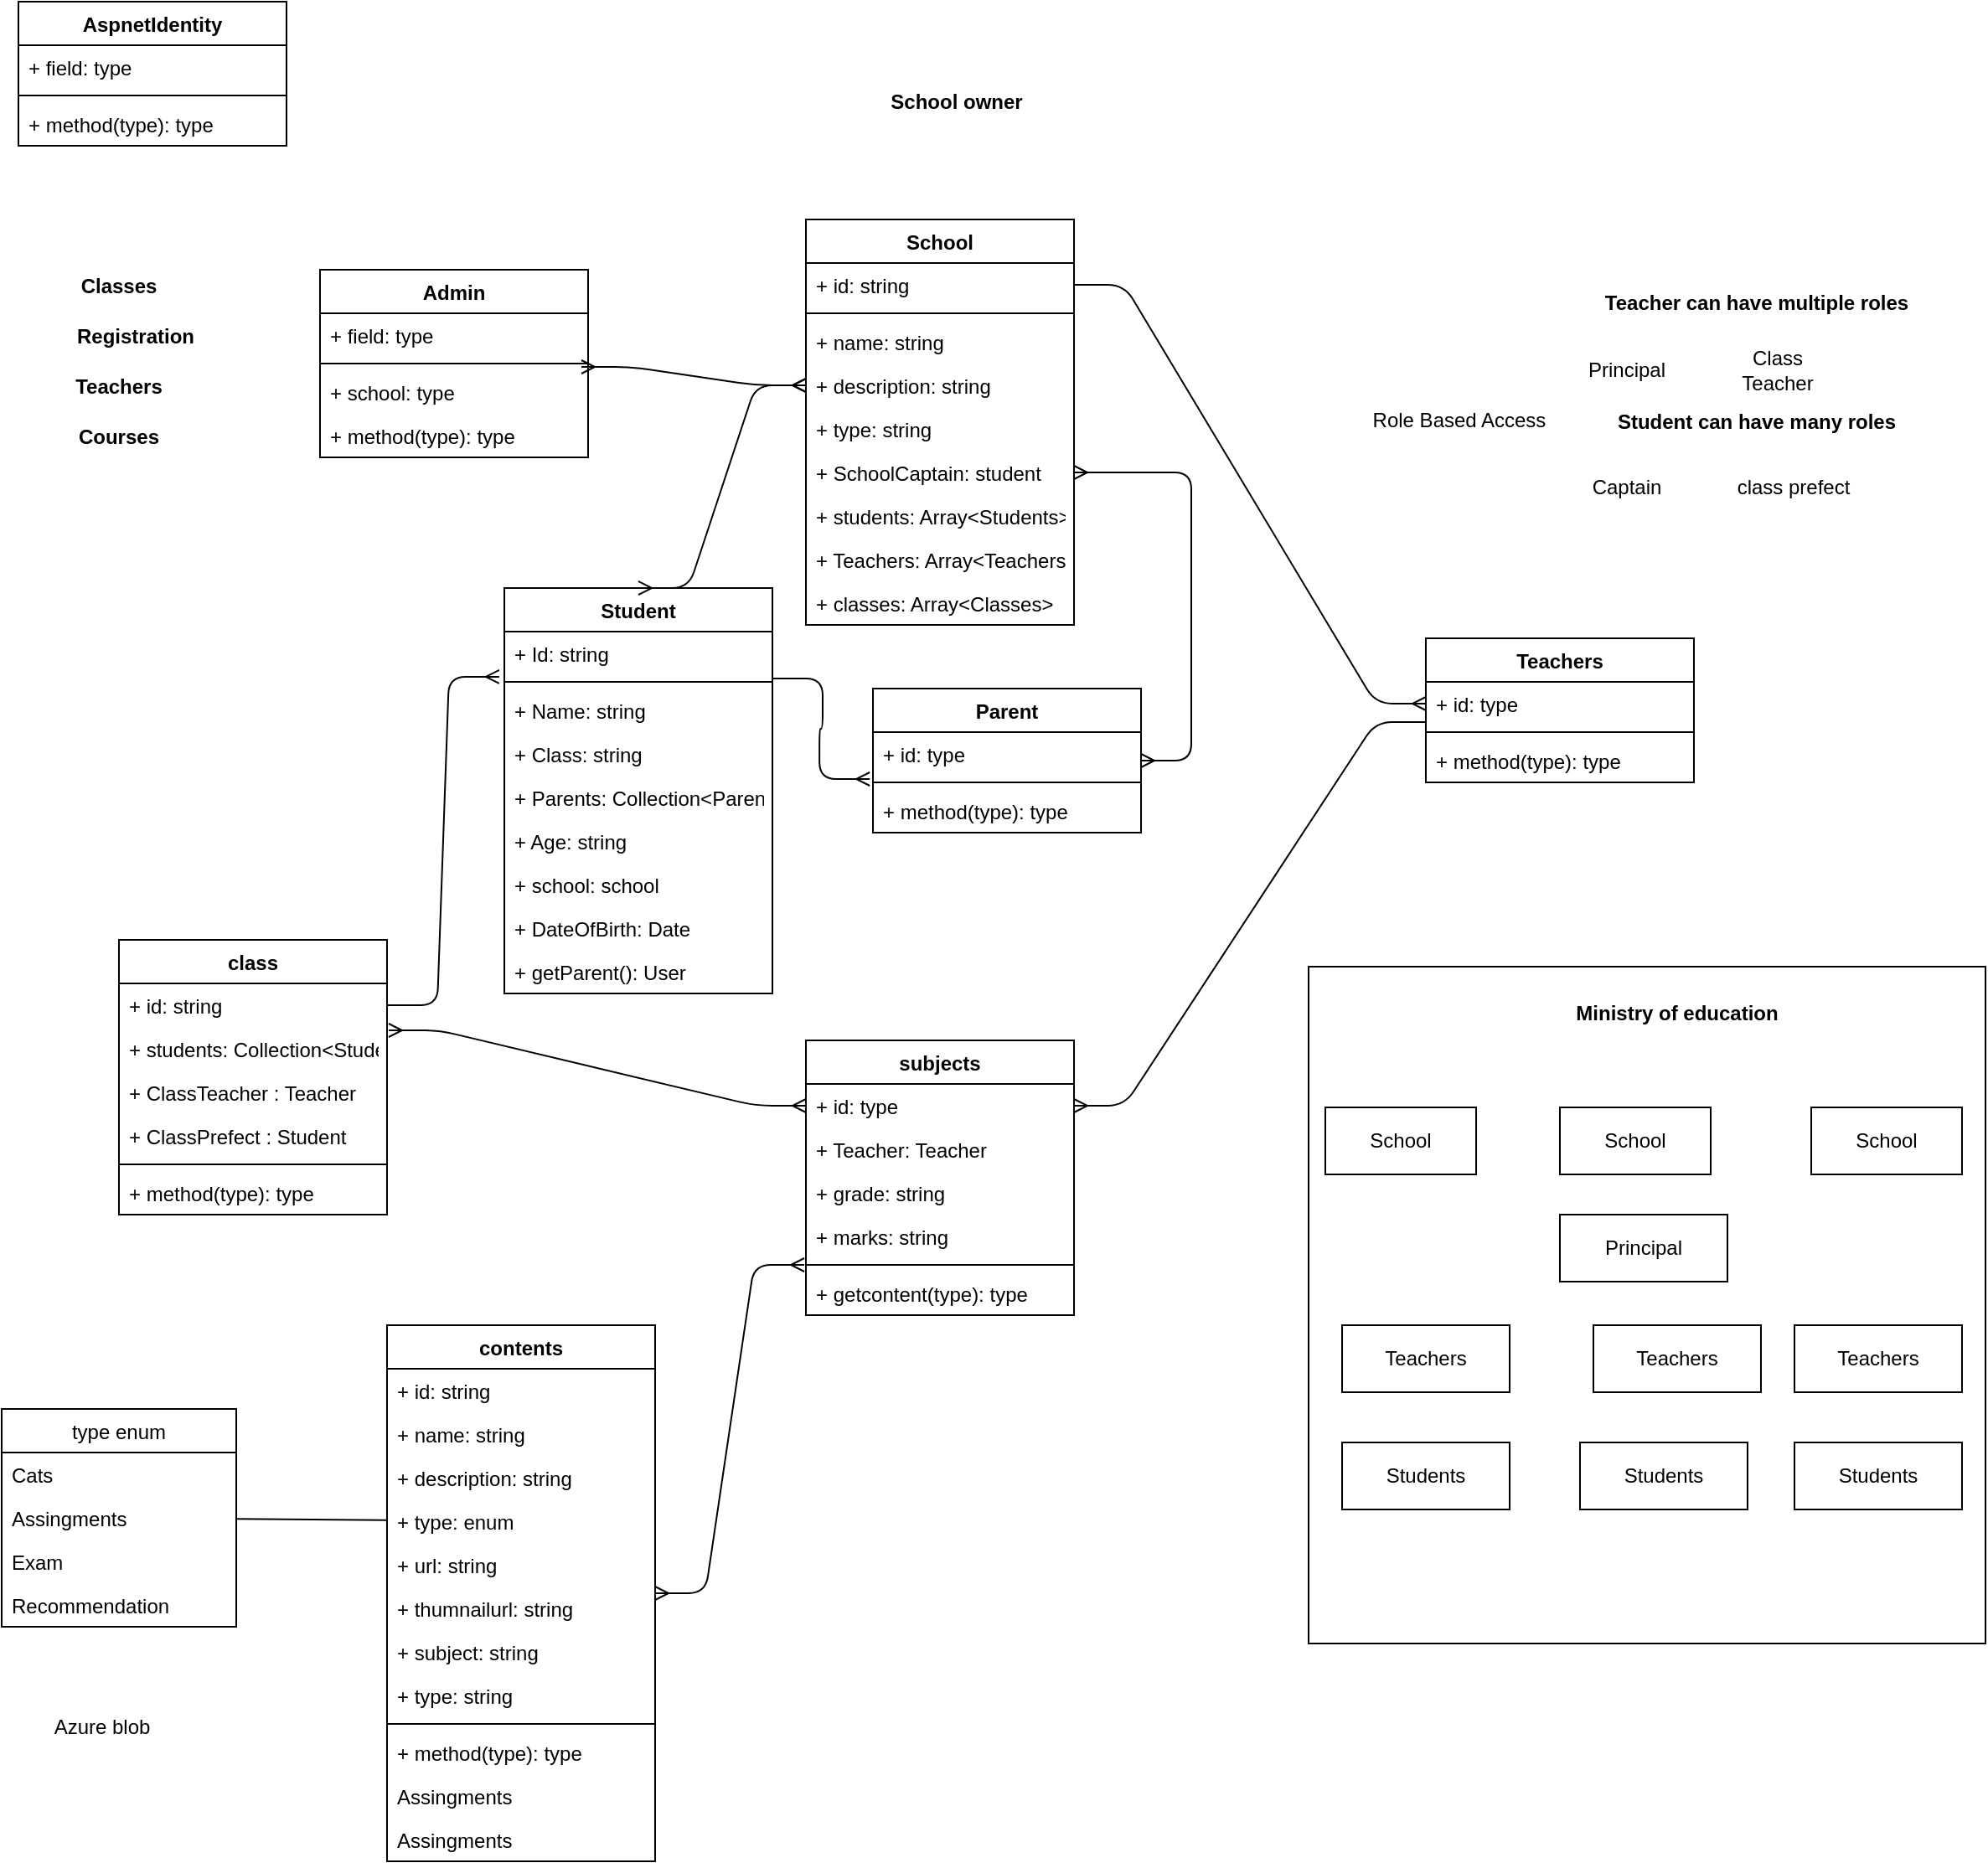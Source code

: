 <mxfile>
    <diagram id="eCWmQNnb-OWrjt2BY004" name="Page-1">
        <mxGraphModel dx="1147" dy="1957" grid="1" gridSize="10" guides="1" tooltips="1" connect="0" arrows="1" fold="1" page="1" pageScale="1" pageWidth="850" pageHeight="1100" math="0" shadow="0">
            <root>
                <mxCell id="0"/>
                <mxCell id="1" parent="0"/>
                <mxCell id="QWpRDuWWZuA40cl7X-pN-87" value="" style="whiteSpace=wrap;html=1;aspect=fixed;" vertex="1" parent="1">
                    <mxGeometry x="850" y="266" width="404" height="404" as="geometry"/>
                </mxCell>
                <mxCell id="6" value="Teachers" style="swimlane;fontStyle=1;align=center;verticalAlign=top;childLayout=stackLayout;horizontal=1;startSize=26;horizontalStack=0;resizeParent=1;resizeParentMax=0;resizeLast=0;collapsible=1;marginBottom=0;" parent="1" vertex="1">
                    <mxGeometry x="920" y="70" width="160" height="86" as="geometry"/>
                </mxCell>
                <mxCell id="7" value="+ id: type" style="text;strokeColor=none;fillColor=none;align=left;verticalAlign=top;spacingLeft=4;spacingRight=4;overflow=hidden;rotatable=0;points=[[0,0.5],[1,0.5]];portConstraint=eastwest;" parent="6" vertex="1">
                    <mxGeometry y="26" width="160" height="26" as="geometry"/>
                </mxCell>
                <mxCell id="8" value="" style="line;strokeWidth=1;fillColor=none;align=left;verticalAlign=middle;spacingTop=-1;spacingLeft=3;spacingRight=3;rotatable=0;labelPosition=right;points=[];portConstraint=eastwest;" parent="6" vertex="1">
                    <mxGeometry y="52" width="160" height="8" as="geometry"/>
                </mxCell>
                <mxCell id="9" value="+ method(type): type" style="text;strokeColor=none;fillColor=none;align=left;verticalAlign=top;spacingLeft=4;spacingRight=4;overflow=hidden;rotatable=0;points=[[0,0.5],[1,0.5]];portConstraint=eastwest;" parent="6" vertex="1">
                    <mxGeometry y="60" width="160" height="26" as="geometry"/>
                </mxCell>
                <mxCell id="10" value="Student" style="swimlane;fontStyle=1;align=center;verticalAlign=top;childLayout=stackLayout;horizontal=1;startSize=26;horizontalStack=0;resizeParent=1;resizeParentMax=0;resizeLast=0;collapsible=1;marginBottom=0;" parent="1" vertex="1">
                    <mxGeometry x="370" y="40" width="160" height="242" as="geometry"/>
                </mxCell>
                <mxCell id="11" value="+ Id: string" style="text;strokeColor=none;fillColor=none;align=left;verticalAlign=top;spacingLeft=4;spacingRight=4;overflow=hidden;rotatable=0;points=[[0,0.5],[1,0.5]];portConstraint=eastwest;" parent="10" vertex="1">
                    <mxGeometry y="26" width="160" height="26" as="geometry"/>
                </mxCell>
                <mxCell id="12" value="" style="line;strokeWidth=1;fillColor=none;align=left;verticalAlign=middle;spacingTop=-1;spacingLeft=3;spacingRight=3;rotatable=0;labelPosition=right;points=[];portConstraint=eastwest;" parent="10" vertex="1">
                    <mxGeometry y="52" width="160" height="8" as="geometry"/>
                </mxCell>
                <mxCell id="48" value="+ Name: string" style="text;strokeColor=none;fillColor=none;align=left;verticalAlign=top;spacingLeft=4;spacingRight=4;overflow=hidden;rotatable=0;points=[[0,0.5],[1,0.5]];portConstraint=eastwest;" parent="10" vertex="1">
                    <mxGeometry y="60" width="160" height="26" as="geometry"/>
                </mxCell>
                <mxCell id="49" value="+ Class: string" style="text;strokeColor=none;fillColor=none;align=left;verticalAlign=top;spacingLeft=4;spacingRight=4;overflow=hidden;rotatable=0;points=[[0,0.5],[1,0.5]];portConstraint=eastwest;" parent="10" vertex="1">
                    <mxGeometry y="86" width="160" height="26" as="geometry"/>
                </mxCell>
                <mxCell id="AxK-py6sSzINXQvPcAJC-68" value="+ Parents: Collection&lt;Parents&gt;" style="text;strokeColor=none;fillColor=none;align=left;verticalAlign=top;spacingLeft=4;spacingRight=4;overflow=hidden;rotatable=0;points=[[0,0.5],[1,0.5]];portConstraint=eastwest;" parent="10" vertex="1">
                    <mxGeometry y="112" width="160" height="26" as="geometry"/>
                </mxCell>
                <mxCell id="50" value="+ Age: string" style="text;strokeColor=none;fillColor=none;align=left;verticalAlign=top;spacingLeft=4;spacingRight=4;overflow=hidden;rotatable=0;points=[[0,0.5],[1,0.5]];portConstraint=eastwest;" parent="10" vertex="1">
                    <mxGeometry y="138" width="160" height="26" as="geometry"/>
                </mxCell>
                <mxCell id="AxK-py6sSzINXQvPcAJC-63" value="+ school: school" style="text;strokeColor=none;fillColor=none;align=left;verticalAlign=top;spacingLeft=4;spacingRight=4;overflow=hidden;rotatable=0;points=[[0,0.5],[1,0.5]];portConstraint=eastwest;" parent="10" vertex="1">
                    <mxGeometry y="164" width="160" height="26" as="geometry"/>
                </mxCell>
                <mxCell id="51" value="+ DateOfBirth: Date" style="text;strokeColor=none;fillColor=none;align=left;verticalAlign=top;spacingLeft=4;spacingRight=4;overflow=hidden;rotatable=0;points=[[0,0.5],[1,0.5]];portConstraint=eastwest;" parent="10" vertex="1">
                    <mxGeometry y="190" width="160" height="26" as="geometry"/>
                </mxCell>
                <mxCell id="13" value="+ getParent(): User" style="text;strokeColor=none;fillColor=none;align=left;verticalAlign=top;spacingLeft=4;spacingRight=4;overflow=hidden;rotatable=0;points=[[0,0.5],[1,0.5]];portConstraint=eastwest;" parent="10" vertex="1">
                    <mxGeometry y="216" width="160" height="26" as="geometry"/>
                </mxCell>
                <mxCell id="15" value="AspnetIdentity" style="swimlane;fontStyle=1;align=center;verticalAlign=top;childLayout=stackLayout;horizontal=1;startSize=26;horizontalStack=0;resizeParent=1;resizeParentMax=0;resizeLast=0;collapsible=1;marginBottom=0;" parent="1" vertex="1">
                    <mxGeometry x="80" y="-310" width="160" height="86" as="geometry"/>
                </mxCell>
                <mxCell id="16" value="+ field: type" style="text;strokeColor=none;fillColor=none;align=left;verticalAlign=top;spacingLeft=4;spacingRight=4;overflow=hidden;rotatable=0;points=[[0,0.5],[1,0.5]];portConstraint=eastwest;" parent="15" vertex="1">
                    <mxGeometry y="26" width="160" height="26" as="geometry"/>
                </mxCell>
                <mxCell id="17" value="" style="line;strokeWidth=1;fillColor=none;align=left;verticalAlign=middle;spacingTop=-1;spacingLeft=3;spacingRight=3;rotatable=0;labelPosition=right;points=[];portConstraint=eastwest;" parent="15" vertex="1">
                    <mxGeometry y="52" width="160" height="8" as="geometry"/>
                </mxCell>
                <mxCell id="18" value="+ method(type): type" style="text;strokeColor=none;fillColor=none;align=left;verticalAlign=top;spacingLeft=4;spacingRight=4;overflow=hidden;rotatable=0;points=[[0,0.5],[1,0.5]];portConstraint=eastwest;" parent="15" vertex="1">
                    <mxGeometry y="60" width="160" height="26" as="geometry"/>
                </mxCell>
                <mxCell id="19" value="Parent" style="swimlane;fontStyle=1;align=center;verticalAlign=top;childLayout=stackLayout;horizontal=1;startSize=26;horizontalStack=0;resizeParent=1;resizeParentMax=0;resizeLast=0;collapsible=1;marginBottom=0;" parent="1" vertex="1">
                    <mxGeometry x="590" y="100" width="160" height="86" as="geometry"/>
                </mxCell>
                <mxCell id="20" value="+ id: type" style="text;strokeColor=none;fillColor=none;align=left;verticalAlign=top;spacingLeft=4;spacingRight=4;overflow=hidden;rotatable=0;points=[[0,0.5],[1,0.5]];portConstraint=eastwest;" parent="19" vertex="1">
                    <mxGeometry y="26" width="160" height="26" as="geometry"/>
                </mxCell>
                <mxCell id="21" value="" style="line;strokeWidth=1;fillColor=none;align=left;verticalAlign=middle;spacingTop=-1;spacingLeft=3;spacingRight=3;rotatable=0;labelPosition=right;points=[];portConstraint=eastwest;" parent="19" vertex="1">
                    <mxGeometry y="52" width="160" height="8" as="geometry"/>
                </mxCell>
                <mxCell id="22" value="+ method(type): type" style="text;strokeColor=none;fillColor=none;align=left;verticalAlign=top;spacingLeft=4;spacingRight=4;overflow=hidden;rotatable=0;points=[[0,0.5],[1,0.5]];portConstraint=eastwest;" parent="19" vertex="1">
                    <mxGeometry y="60" width="160" height="26" as="geometry"/>
                </mxCell>
                <mxCell id="23" value="subjects" style="swimlane;fontStyle=1;align=center;verticalAlign=top;childLayout=stackLayout;horizontal=1;startSize=26;horizontalStack=0;resizeParent=1;resizeParentMax=0;resizeLast=0;collapsible=1;marginBottom=0;" parent="1" vertex="1">
                    <mxGeometry x="550" y="310" width="160" height="164" as="geometry"/>
                </mxCell>
                <mxCell id="24" value="+ id: type" style="text;strokeColor=none;fillColor=none;align=left;verticalAlign=top;spacingLeft=4;spacingRight=4;overflow=hidden;rotatable=0;points=[[0,0.5],[1,0.5]];portConstraint=eastwest;" parent="23" vertex="1">
                    <mxGeometry y="26" width="160" height="26" as="geometry"/>
                </mxCell>
                <mxCell id="QWpRDuWWZuA40cl7X-pN-69" value="+ Teacher: Teacher" style="text;strokeColor=none;fillColor=none;align=left;verticalAlign=top;spacingLeft=4;spacingRight=4;overflow=hidden;rotatable=0;points=[[0,0.5],[1,0.5]];portConstraint=eastwest;" vertex="1" parent="23">
                    <mxGeometry y="52" width="160" height="26" as="geometry"/>
                </mxCell>
                <mxCell id="QWpRDuWWZuA40cl7X-pN-106" value="+ grade: string" style="text;strokeColor=none;fillColor=none;align=left;verticalAlign=top;spacingLeft=4;spacingRight=4;overflow=hidden;rotatable=0;points=[[0,0.5],[1,0.5]];portConstraint=eastwest;" vertex="1" parent="23">
                    <mxGeometry y="78" width="160" height="26" as="geometry"/>
                </mxCell>
                <mxCell id="QWpRDuWWZuA40cl7X-pN-107" value="+ marks: string" style="text;strokeColor=none;fillColor=none;align=left;verticalAlign=top;spacingLeft=4;spacingRight=4;overflow=hidden;rotatable=0;points=[[0,0.5],[1,0.5]];portConstraint=eastwest;" vertex="1" parent="23">
                    <mxGeometry y="104" width="160" height="26" as="geometry"/>
                </mxCell>
                <mxCell id="25" value="" style="line;strokeWidth=1;fillColor=none;align=left;verticalAlign=middle;spacingTop=-1;spacingLeft=3;spacingRight=3;rotatable=0;labelPosition=right;points=[];portConstraint=eastwest;" parent="23" vertex="1">
                    <mxGeometry y="130" width="160" height="8" as="geometry"/>
                </mxCell>
                <mxCell id="26" value="+ getcontent(type): type" style="text;strokeColor=none;fillColor=none;align=left;verticalAlign=top;spacingLeft=4;spacingRight=4;overflow=hidden;rotatable=0;points=[[0,0.5],[1,0.5]];portConstraint=eastwest;" parent="23" vertex="1">
                    <mxGeometry y="138" width="160" height="26" as="geometry"/>
                </mxCell>
                <mxCell id="29" value="class" style="swimlane;fontStyle=1;align=center;verticalAlign=top;childLayout=stackLayout;horizontal=1;startSize=26;horizontalStack=0;resizeParent=1;resizeParentMax=0;resizeLast=0;collapsible=1;marginBottom=0;" parent="1" vertex="1">
                    <mxGeometry x="140" y="250" width="160" height="164" as="geometry"/>
                </mxCell>
                <mxCell id="30" value="+ id: string" style="text;strokeColor=none;fillColor=none;align=left;verticalAlign=top;spacingLeft=4;spacingRight=4;overflow=hidden;rotatable=0;points=[[0,0.5],[1,0.5]];portConstraint=eastwest;" parent="29" vertex="1">
                    <mxGeometry y="26" width="160" height="26" as="geometry"/>
                </mxCell>
                <mxCell id="AxK-py6sSzINXQvPcAJC-51" value="+ students: Collection&lt;Students" style="text;strokeColor=none;fillColor=none;align=left;verticalAlign=top;spacingLeft=4;spacingRight=4;overflow=hidden;rotatable=0;points=[[0,0.5],[1,0.5]];portConstraint=eastwest;" parent="29" vertex="1">
                    <mxGeometry y="52" width="160" height="26" as="geometry"/>
                </mxCell>
                <mxCell id="QWpRDuWWZuA40cl7X-pN-70" value="+ ClassTeacher : Teacher" style="text;strokeColor=none;fillColor=none;align=left;verticalAlign=top;spacingLeft=4;spacingRight=4;overflow=hidden;rotatable=0;points=[[0,0.5],[1,0.5]];portConstraint=eastwest;" vertex="1" parent="29">
                    <mxGeometry y="78" width="160" height="26" as="geometry"/>
                </mxCell>
                <mxCell id="QWpRDuWWZuA40cl7X-pN-71" value="+ ClassPrefect : Student" style="text;strokeColor=none;fillColor=none;align=left;verticalAlign=top;spacingLeft=4;spacingRight=4;overflow=hidden;rotatable=0;points=[[0,0.5],[1,0.5]];portConstraint=eastwest;" vertex="1" parent="29">
                    <mxGeometry y="104" width="160" height="26" as="geometry"/>
                </mxCell>
                <mxCell id="31" value="" style="line;strokeWidth=1;fillColor=none;align=left;verticalAlign=middle;spacingTop=-1;spacingLeft=3;spacingRight=3;rotatable=0;labelPosition=right;points=[];portConstraint=eastwest;" parent="29" vertex="1">
                    <mxGeometry y="130" width="160" height="8" as="geometry"/>
                </mxCell>
                <mxCell id="32" value="+ method(type): type" style="text;strokeColor=none;fillColor=none;align=left;verticalAlign=top;spacingLeft=4;spacingRight=4;overflow=hidden;rotatable=0;points=[[0,0.5],[1,0.5]];portConstraint=eastwest;" parent="29" vertex="1">
                    <mxGeometry y="138" width="160" height="26" as="geometry"/>
                </mxCell>
                <mxCell id="33" value="" style="edgeStyle=entityRelationEdgeStyle;fontSize=12;html=1;endArrow=ERmany;startArrow=ERmany;entryX=0;entryY=0.5;entryDx=0;entryDy=0;exitX=1.006;exitY=1.077;exitDx=0;exitDy=0;exitPerimeter=0;" parent="1" source="30" target="24" edge="1">
                    <mxGeometry width="100" height="100" relative="1" as="geometry">
                        <mxPoint x="470" y="370" as="sourcePoint"/>
                        <mxPoint x="470" y="280" as="targetPoint"/>
                    </mxGeometry>
                </mxCell>
                <mxCell id="34" value="contents" style="swimlane;fontStyle=1;align=center;verticalAlign=top;childLayout=stackLayout;horizontal=1;startSize=26;horizontalStack=0;resizeParent=1;resizeParentMax=0;resizeLast=0;collapsible=1;marginBottom=0;" parent="1" vertex="1">
                    <mxGeometry x="300" y="480" width="160" height="320" as="geometry"/>
                </mxCell>
                <mxCell id="35" value="+ id: string" style="text;strokeColor=none;fillColor=none;align=left;verticalAlign=top;spacingLeft=4;spacingRight=4;overflow=hidden;rotatable=0;points=[[0,0.5],[1,0.5]];portConstraint=eastwest;" parent="34" vertex="1">
                    <mxGeometry y="26" width="160" height="26" as="geometry"/>
                </mxCell>
                <mxCell id="QWpRDuWWZuA40cl7X-pN-51" value="+ name: string" style="text;strokeColor=none;fillColor=none;align=left;verticalAlign=top;spacingLeft=4;spacingRight=4;overflow=hidden;rotatable=0;points=[[0,0.5],[1,0.5]];portConstraint=eastwest;" vertex="1" parent="34">
                    <mxGeometry y="52" width="160" height="26" as="geometry"/>
                </mxCell>
                <mxCell id="QWpRDuWWZuA40cl7X-pN-57" value="+ description: string" style="text;strokeColor=none;fillColor=none;align=left;verticalAlign=top;spacingLeft=4;spacingRight=4;overflow=hidden;rotatable=0;points=[[0,0.5],[1,0.5]];portConstraint=eastwest;" vertex="1" parent="34">
                    <mxGeometry y="78" width="160" height="26" as="geometry"/>
                </mxCell>
                <mxCell id="QWpRDuWWZuA40cl7X-pN-75" value="+ type: enum" style="text;strokeColor=none;fillColor=none;align=left;verticalAlign=top;spacingLeft=4;spacingRight=4;overflow=hidden;rotatable=0;points=[[0,0.5],[1,0.5]];portConstraint=eastwest;" vertex="1" parent="34">
                    <mxGeometry y="104" width="160" height="26" as="geometry"/>
                </mxCell>
                <mxCell id="QWpRDuWWZuA40cl7X-pN-66" value="+ url: string" style="text;strokeColor=none;fillColor=none;align=left;verticalAlign=top;spacingLeft=4;spacingRight=4;overflow=hidden;rotatable=0;points=[[0,0.5],[1,0.5]];portConstraint=eastwest;" vertex="1" parent="34">
                    <mxGeometry y="130" width="160" height="26" as="geometry"/>
                </mxCell>
                <mxCell id="QWpRDuWWZuA40cl7X-pN-68" value="+ thumnailurl: string" style="text;strokeColor=none;fillColor=none;align=left;verticalAlign=top;spacingLeft=4;spacingRight=4;overflow=hidden;rotatable=0;points=[[0,0.5],[1,0.5]];portConstraint=eastwest;" vertex="1" parent="34">
                    <mxGeometry y="156" width="160" height="26" as="geometry"/>
                </mxCell>
                <mxCell id="QWpRDuWWZuA40cl7X-pN-58" value="+ subject: string" style="text;strokeColor=none;fillColor=none;align=left;verticalAlign=top;spacingLeft=4;spacingRight=4;overflow=hidden;rotatable=0;points=[[0,0.5],[1,0.5]];portConstraint=eastwest;" vertex="1" parent="34">
                    <mxGeometry y="182" width="160" height="26" as="geometry"/>
                </mxCell>
                <mxCell id="QWpRDuWWZuA40cl7X-pN-67" value="+ type: string" style="text;strokeColor=none;fillColor=none;align=left;verticalAlign=top;spacingLeft=4;spacingRight=4;overflow=hidden;rotatable=0;points=[[0,0.5],[1,0.5]];portConstraint=eastwest;" vertex="1" parent="34">
                    <mxGeometry y="208" width="160" height="26" as="geometry"/>
                </mxCell>
                <mxCell id="36" value="" style="line;strokeWidth=1;fillColor=none;align=left;verticalAlign=middle;spacingTop=-1;spacingLeft=3;spacingRight=3;rotatable=0;labelPosition=right;points=[];portConstraint=eastwest;" parent="34" vertex="1">
                    <mxGeometry y="234" width="160" height="8" as="geometry"/>
                </mxCell>
                <mxCell id="37" value="+ method(type): type" style="text;strokeColor=none;fillColor=none;align=left;verticalAlign=top;spacingLeft=4;spacingRight=4;overflow=hidden;rotatable=0;points=[[0,0.5],[1,0.5]];portConstraint=eastwest;" parent="34" vertex="1">
                    <mxGeometry y="242" width="160" height="26" as="geometry"/>
                </mxCell>
                <mxCell id="QWpRDuWWZuA40cl7X-pN-81" value="Assingments" style="text;strokeColor=none;fillColor=none;align=left;verticalAlign=top;spacingLeft=4;spacingRight=4;overflow=hidden;rotatable=0;points=[[0,0.5],[1,0.5]];portConstraint=eastwest;" vertex="1" parent="34">
                    <mxGeometry y="268" width="160" height="26" as="geometry"/>
                </mxCell>
                <mxCell id="QWpRDuWWZuA40cl7X-pN-82" value="Assingments" style="text;strokeColor=none;fillColor=none;align=left;verticalAlign=top;spacingLeft=4;spacingRight=4;overflow=hidden;rotatable=0;points=[[0,0.5],[1,0.5]];portConstraint=eastwest;" vertex="1" parent="34">
                    <mxGeometry y="294" width="160" height="26" as="geometry"/>
                </mxCell>
                <mxCell id="40" value="" style="edgeStyle=entityRelationEdgeStyle;fontSize=12;html=1;endArrow=ERmany;startArrow=ERmany;entryX=-0.006;entryY=-0.154;entryDx=0;entryDy=0;entryPerimeter=0;" parent="1" source="34" target="26" edge="1">
                    <mxGeometry width="100" height="100" relative="1" as="geometry">
                        <mxPoint x="490" y="480" as="sourcePoint"/>
                        <mxPoint x="590" y="370" as="targetPoint"/>
                    </mxGeometry>
                </mxCell>
                <mxCell id="44" value="" style="edgeStyle=entityRelationEdgeStyle;fontSize=12;html=1;endArrow=ERmany;entryX=1;entryY=0.5;entryDx=0;entryDy=0;exitX=0;exitY=0.923;exitDx=0;exitDy=0;exitPerimeter=0;" parent="1" source="7" target="24" edge="1">
                    <mxGeometry width="100" height="100" relative="1" as="geometry">
                        <mxPoint x="750" y="520" as="sourcePoint"/>
                        <mxPoint x="850" y="420" as="targetPoint"/>
                    </mxGeometry>
                </mxCell>
                <mxCell id="45" value="" style="edgeStyle=entityRelationEdgeStyle;fontSize=12;html=1;endArrow=ERmany;entryX=-0.019;entryY=1.038;entryDx=0;entryDy=0;entryPerimeter=0;exitX=1;exitY=0.5;exitDx=0;exitDy=0;" parent="1" source="30" target="11" edge="1">
                    <mxGeometry width="100" height="100" relative="1" as="geometry">
                        <mxPoint x="350" y="270" as="sourcePoint"/>
                        <mxPoint x="450" y="170" as="targetPoint"/>
                    </mxGeometry>
                </mxCell>
                <mxCell id="46" value="" style="edgeStyle=entityRelationEdgeStyle;fontSize=12;html=1;endArrow=ERmany;entryX=-0.012;entryY=1.077;entryDx=0;entryDy=0;entryPerimeter=0;exitX=1;exitY=1.077;exitDx=0;exitDy=0;exitPerimeter=0;" parent="1" source="11" target="20" edge="1">
                    <mxGeometry width="100" height="100" relative="1" as="geometry">
                        <mxPoint x="540" y="230" as="sourcePoint"/>
                        <mxPoint x="640" y="130" as="targetPoint"/>
                    </mxGeometry>
                </mxCell>
                <mxCell id="AxK-py6sSzINXQvPcAJC-52" value="Admin" style="swimlane;fontStyle=1;align=center;verticalAlign=top;childLayout=stackLayout;horizontal=1;startSize=26;horizontalStack=0;resizeParent=1;resizeParentMax=0;resizeLast=0;collapsible=1;marginBottom=0;" parent="1" vertex="1">
                    <mxGeometry x="260" y="-150" width="160" height="112" as="geometry"/>
                </mxCell>
                <mxCell id="AxK-py6sSzINXQvPcAJC-53" value="+ field: type" style="text;strokeColor=none;fillColor=none;align=left;verticalAlign=top;spacingLeft=4;spacingRight=4;overflow=hidden;rotatable=0;points=[[0,0.5],[1,0.5]];portConstraint=eastwest;" parent="AxK-py6sSzINXQvPcAJC-52" vertex="1">
                    <mxGeometry y="26" width="160" height="26" as="geometry"/>
                </mxCell>
                <mxCell id="AxK-py6sSzINXQvPcAJC-54" value="" style="line;strokeWidth=1;fillColor=none;align=left;verticalAlign=middle;spacingTop=-1;spacingLeft=3;spacingRight=3;rotatable=0;labelPosition=right;points=[];portConstraint=eastwest;" parent="AxK-py6sSzINXQvPcAJC-52" vertex="1">
                    <mxGeometry y="52" width="160" height="8" as="geometry"/>
                </mxCell>
                <mxCell id="AxK-py6sSzINXQvPcAJC-73" value="+ school: type" style="text;strokeColor=none;fillColor=none;align=left;verticalAlign=top;spacingLeft=4;spacingRight=4;overflow=hidden;rotatable=0;points=[[0,0.5],[1,0.5]];portConstraint=eastwest;" parent="AxK-py6sSzINXQvPcAJC-52" vertex="1">
                    <mxGeometry y="60" width="160" height="26" as="geometry"/>
                </mxCell>
                <mxCell id="AxK-py6sSzINXQvPcAJC-55" value="+ method(type): type" style="text;strokeColor=none;fillColor=none;align=left;verticalAlign=top;spacingLeft=4;spacingRight=4;overflow=hidden;rotatable=0;points=[[0,0.5],[1,0.5]];portConstraint=eastwest;" parent="AxK-py6sSzINXQvPcAJC-52" vertex="1">
                    <mxGeometry y="86" width="160" height="26" as="geometry"/>
                </mxCell>
                <mxCell id="AxK-py6sSzINXQvPcAJC-56" value="&lt;b&gt;School owner&lt;/b&gt;" style="text;html=1;strokeColor=none;fillColor=none;align=center;verticalAlign=middle;whiteSpace=wrap;rounded=0;" parent="1" vertex="1">
                    <mxGeometry x="590" y="-260" width="100" height="20" as="geometry"/>
                </mxCell>
                <mxCell id="AxK-py6sSzINXQvPcAJC-57" value="School" style="swimlane;fontStyle=1;align=center;verticalAlign=top;childLayout=stackLayout;horizontal=1;startSize=26;horizontalStack=0;resizeParent=1;resizeParentMax=0;resizeLast=0;collapsible=1;marginBottom=0;" parent="1" vertex="1">
                    <mxGeometry x="550" y="-180" width="160" height="242" as="geometry"/>
                </mxCell>
                <mxCell id="AxK-py6sSzINXQvPcAJC-58" value="+ id: string" style="text;strokeColor=none;fillColor=none;align=left;verticalAlign=top;spacingLeft=4;spacingRight=4;overflow=hidden;rotatable=0;points=[[0,0.5],[1,0.5]];portConstraint=eastwest;" parent="AxK-py6sSzINXQvPcAJC-57" vertex="1">
                    <mxGeometry y="26" width="160" height="26" as="geometry"/>
                </mxCell>
                <mxCell id="AxK-py6sSzINXQvPcAJC-59" value="" style="line;strokeWidth=1;fillColor=none;align=left;verticalAlign=middle;spacingTop=-1;spacingLeft=3;spacingRight=3;rotatable=0;labelPosition=right;points=[];portConstraint=eastwest;" parent="AxK-py6sSzINXQvPcAJC-57" vertex="1">
                    <mxGeometry y="52" width="160" height="8" as="geometry"/>
                </mxCell>
                <mxCell id="AxK-py6sSzINXQvPcAJC-61" value="+ name: string" style="text;strokeColor=none;fillColor=none;align=left;verticalAlign=top;spacingLeft=4;spacingRight=4;overflow=hidden;rotatable=0;points=[[0,0.5],[1,0.5]];portConstraint=eastwest;" parent="AxK-py6sSzINXQvPcAJC-57" vertex="1">
                    <mxGeometry y="60" width="160" height="26" as="geometry"/>
                </mxCell>
                <mxCell id="AxK-py6sSzINXQvPcAJC-60" value="+ description: string" style="text;strokeColor=none;fillColor=none;align=left;verticalAlign=top;spacingLeft=4;spacingRight=4;overflow=hidden;rotatable=0;points=[[0,0.5],[1,0.5]];portConstraint=eastwest;" parent="AxK-py6sSzINXQvPcAJC-57" vertex="1">
                    <mxGeometry y="86" width="160" height="26" as="geometry"/>
                </mxCell>
                <mxCell id="QWpRDuWWZuA40cl7X-pN-74" value="+ type: string" style="text;strokeColor=none;fillColor=none;align=left;verticalAlign=top;spacingLeft=4;spacingRight=4;overflow=hidden;rotatable=0;points=[[0,0.5],[1,0.5]];portConstraint=eastwest;" vertex="1" parent="AxK-py6sSzINXQvPcAJC-57">
                    <mxGeometry y="112" width="160" height="26" as="geometry"/>
                </mxCell>
                <mxCell id="AxK-py6sSzINXQvPcAJC-62" value="+ SchoolCaptain: student" style="text;strokeColor=none;fillColor=none;align=left;verticalAlign=top;spacingLeft=4;spacingRight=4;overflow=hidden;rotatable=0;points=[[0,0.5],[1,0.5]];portConstraint=eastwest;" parent="AxK-py6sSzINXQvPcAJC-57" vertex="1">
                    <mxGeometry y="138" width="160" height="26" as="geometry"/>
                </mxCell>
                <mxCell id="AxK-py6sSzINXQvPcAJC-64" value="+ students: Array&lt;Students&gt;" style="text;strokeColor=none;fillColor=none;align=left;verticalAlign=top;spacingLeft=4;spacingRight=4;overflow=hidden;rotatable=0;points=[[0,0.5],[1,0.5]];portConstraint=eastwest;" parent="AxK-py6sSzINXQvPcAJC-57" vertex="1">
                    <mxGeometry y="164" width="160" height="26" as="geometry"/>
                </mxCell>
                <mxCell id="AxK-py6sSzINXQvPcAJC-65" value="+ Teachers: Array&lt;Teachers&gt;" style="text;strokeColor=none;fillColor=none;align=left;verticalAlign=top;spacingLeft=4;spacingRight=4;overflow=hidden;rotatable=0;points=[[0,0.5],[1,0.5]];portConstraint=eastwest;" parent="AxK-py6sSzINXQvPcAJC-57" vertex="1">
                    <mxGeometry y="190" width="160" height="26" as="geometry"/>
                </mxCell>
                <mxCell id="QWpRDuWWZuA40cl7X-pN-72" value="+ classes: Array&lt;Classes&gt;" style="text;strokeColor=none;fillColor=none;align=left;verticalAlign=top;spacingLeft=4;spacingRight=4;overflow=hidden;rotatable=0;points=[[0,0.5],[1,0.5]];portConstraint=eastwest;" vertex="1" parent="AxK-py6sSzINXQvPcAJC-57">
                    <mxGeometry y="216" width="160" height="26" as="geometry"/>
                </mxCell>
                <mxCell id="AxK-py6sSzINXQvPcAJC-67" value="" style="edgeStyle=entityRelationEdgeStyle;fontSize=12;html=1;endArrow=ERmany;startArrow=ERmany;entryX=0;entryY=0.5;entryDx=0;entryDy=0;exitX=0.5;exitY=0;exitDx=0;exitDy=0;" parent="1" source="10" target="AxK-py6sSzINXQvPcAJC-60" edge="1">
                    <mxGeometry width="100" height="100" relative="1" as="geometry">
                        <mxPoint x="370" y="-20" as="sourcePoint"/>
                        <mxPoint x="470" y="-120" as="targetPoint"/>
                    </mxGeometry>
                </mxCell>
                <mxCell id="AxK-py6sSzINXQvPcAJC-74" value="" style="edgeStyle=entityRelationEdgeStyle;fontSize=12;html=1;endArrow=ERmany;startArrow=ERmany;entryX=1;entryY=0.5;entryDx=0;entryDy=0;" parent="1" source="19" target="AxK-py6sSzINXQvPcAJC-62" edge="1">
                    <mxGeometry width="100" height="100" relative="1" as="geometry">
                        <mxPoint x="580" y="120" as="sourcePoint"/>
                        <mxPoint x="810" y="-100" as="targetPoint"/>
                    </mxGeometry>
                </mxCell>
                <mxCell id="AxK-py6sSzINXQvPcAJC-75" value="" style="edgeStyle=entityRelationEdgeStyle;fontSize=12;html=1;endArrow=ERmany;" parent="1" source="AxK-py6sSzINXQvPcAJC-58" target="7" edge="1">
                    <mxGeometry width="100" height="100" relative="1" as="geometry">
                        <mxPoint x="580" y="120" as="sourcePoint"/>
                        <mxPoint x="890" y="-110" as="targetPoint"/>
                    </mxGeometry>
                </mxCell>
                <mxCell id="AxK-py6sSzINXQvPcAJC-76" value="Classes" style="text;html=1;strokeColor=none;fillColor=none;align=center;verticalAlign=middle;whiteSpace=wrap;rounded=0;fontStyle=1" parent="1" vertex="1">
                    <mxGeometry x="120" y="-150" width="40" height="20" as="geometry"/>
                </mxCell>
                <mxCell id="AxK-py6sSzINXQvPcAJC-77" value="Registration" style="text;html=1;strokeColor=none;fillColor=none;align=center;verticalAlign=middle;whiteSpace=wrap;rounded=0;fontStyle=1" parent="1" vertex="1">
                    <mxGeometry x="130" y="-120" width="40" height="20" as="geometry"/>
                </mxCell>
                <mxCell id="AxK-py6sSzINXQvPcAJC-78" value="Teachers" style="text;html=1;strokeColor=none;fillColor=none;align=center;verticalAlign=middle;whiteSpace=wrap;rounded=0;fontStyle=1" parent="1" vertex="1">
                    <mxGeometry x="120" y="-90" width="40" height="20" as="geometry"/>
                </mxCell>
                <mxCell id="AxK-py6sSzINXQvPcAJC-79" value="Courses" style="text;html=1;strokeColor=none;fillColor=none;align=center;verticalAlign=middle;whiteSpace=wrap;rounded=0;fontStyle=1" parent="1" vertex="1">
                    <mxGeometry x="120" y="-60" width="40" height="20" as="geometry"/>
                </mxCell>
                <mxCell id="QWpRDuWWZuA40cl7X-pN-73" value="" style="edgeStyle=entityRelationEdgeStyle;fontSize=12;html=1;endArrow=ERmany;startArrow=ERmany;exitX=0.975;exitY=-0.077;exitDx=0;exitDy=0;exitPerimeter=0;entryX=0;entryY=0.5;entryDx=0;entryDy=0;" edge="1" parent="1" source="AxK-py6sSzINXQvPcAJC-73" target="AxK-py6sSzINXQvPcAJC-60">
                    <mxGeometry width="100" height="100" relative="1" as="geometry">
                        <mxPoint x="430" y="-60" as="sourcePoint"/>
                        <mxPoint x="530" y="-160" as="targetPoint"/>
                    </mxGeometry>
                </mxCell>
                <mxCell id="QWpRDuWWZuA40cl7X-pN-76" value="type enum" style="swimlane;fontStyle=0;childLayout=stackLayout;horizontal=1;startSize=26;fillColor=none;horizontalStack=0;resizeParent=1;resizeParentMax=0;resizeLast=0;collapsible=1;marginBottom=0;" vertex="1" parent="1">
                    <mxGeometry x="70" y="530" width="140" height="130" as="geometry"/>
                </mxCell>
                <mxCell id="QWpRDuWWZuA40cl7X-pN-77" value="Cats" style="text;strokeColor=none;fillColor=none;align=left;verticalAlign=top;spacingLeft=4;spacingRight=4;overflow=hidden;rotatable=0;points=[[0,0.5],[1,0.5]];portConstraint=eastwest;" vertex="1" parent="QWpRDuWWZuA40cl7X-pN-76">
                    <mxGeometry y="26" width="140" height="26" as="geometry"/>
                </mxCell>
                <mxCell id="QWpRDuWWZuA40cl7X-pN-78" value="Assingments" style="text;strokeColor=none;fillColor=none;align=left;verticalAlign=top;spacingLeft=4;spacingRight=4;overflow=hidden;rotatable=0;points=[[0,0.5],[1,0.5]];portConstraint=eastwest;" vertex="1" parent="QWpRDuWWZuA40cl7X-pN-76">
                    <mxGeometry y="52" width="140" height="26" as="geometry"/>
                </mxCell>
                <mxCell id="QWpRDuWWZuA40cl7X-pN-79" value="Exam&#10;" style="text;strokeColor=none;fillColor=none;align=left;verticalAlign=top;spacingLeft=4;spacingRight=4;overflow=hidden;rotatable=0;points=[[0,0.5],[1,0.5]];portConstraint=eastwest;" vertex="1" parent="QWpRDuWWZuA40cl7X-pN-76">
                    <mxGeometry y="78" width="140" height="26" as="geometry"/>
                </mxCell>
                <mxCell id="QWpRDuWWZuA40cl7X-pN-80" value="Recommendation" style="text;strokeColor=none;fillColor=none;align=left;verticalAlign=top;spacingLeft=4;spacingRight=4;overflow=hidden;rotatable=0;points=[[0,0.5],[1,0.5]];portConstraint=eastwest;" vertex="1" parent="QWpRDuWWZuA40cl7X-pN-76">
                    <mxGeometry y="104" width="140" height="26" as="geometry"/>
                </mxCell>
                <mxCell id="QWpRDuWWZuA40cl7X-pN-84" value="" style="endArrow=none;html=1;" edge="1" parent="1" source="QWpRDuWWZuA40cl7X-pN-78" target="QWpRDuWWZuA40cl7X-pN-75">
                    <mxGeometry width="50" height="50" relative="1" as="geometry">
                        <mxPoint x="220" y="620" as="sourcePoint"/>
                        <mxPoint x="270" y="570" as="targetPoint"/>
                    </mxGeometry>
                </mxCell>
                <mxCell id="QWpRDuWWZuA40cl7X-pN-85" value="Azure blob" style="text;html=1;strokeColor=none;fillColor=none;align=center;verticalAlign=middle;whiteSpace=wrap;rounded=0;" vertex="1" parent="1">
                    <mxGeometry x="80" y="710" width="100" height="20" as="geometry"/>
                </mxCell>
                <mxCell id="QWpRDuWWZuA40cl7X-pN-86" value="Ministry of education" style="text;html=1;strokeColor=none;fillColor=none;align=center;verticalAlign=middle;whiteSpace=wrap;rounded=0;fontStyle=1" vertex="1" parent="1">
                    <mxGeometry x="990" y="270" width="160" height="48" as="geometry"/>
                </mxCell>
                <mxCell id="QWpRDuWWZuA40cl7X-pN-88" value="School" style="rounded=0;whiteSpace=wrap;html=1;" vertex="1" parent="1">
                    <mxGeometry x="860" y="350" width="90" height="40" as="geometry"/>
                </mxCell>
                <mxCell id="QWpRDuWWZuA40cl7X-pN-89" value="School" style="rounded=0;whiteSpace=wrap;html=1;" vertex="1" parent="1">
                    <mxGeometry x="1000" y="350" width="90" height="40" as="geometry"/>
                </mxCell>
                <mxCell id="QWpRDuWWZuA40cl7X-pN-90" value="School" style="rounded=0;whiteSpace=wrap;html=1;" vertex="1" parent="1">
                    <mxGeometry x="1150" y="350" width="90" height="40" as="geometry"/>
                </mxCell>
                <mxCell id="QWpRDuWWZuA40cl7X-pN-91" value="Principal" style="rounded=0;whiteSpace=wrap;html=1;" vertex="1" parent="1">
                    <mxGeometry x="1000" y="414" width="100" height="40" as="geometry"/>
                </mxCell>
                <mxCell id="QWpRDuWWZuA40cl7X-pN-92" value="Teachers" style="rounded=0;whiteSpace=wrap;html=1;" vertex="1" parent="1">
                    <mxGeometry x="870" y="480" width="100" height="40" as="geometry"/>
                </mxCell>
                <mxCell id="QWpRDuWWZuA40cl7X-pN-93" value="Teachers" style="rounded=0;whiteSpace=wrap;html=1;" vertex="1" parent="1">
                    <mxGeometry x="1020" y="480" width="100" height="40" as="geometry"/>
                </mxCell>
                <mxCell id="QWpRDuWWZuA40cl7X-pN-94" value="Teachers" style="rounded=0;whiteSpace=wrap;html=1;" vertex="1" parent="1">
                    <mxGeometry x="1140" y="480" width="100" height="40" as="geometry"/>
                </mxCell>
                <mxCell id="QWpRDuWWZuA40cl7X-pN-95" value="Students" style="rounded=0;whiteSpace=wrap;html=1;" vertex="1" parent="1">
                    <mxGeometry x="870" y="550" width="100" height="40" as="geometry"/>
                </mxCell>
                <mxCell id="QWpRDuWWZuA40cl7X-pN-96" value="Students" style="rounded=0;whiteSpace=wrap;html=1;" vertex="1" parent="1">
                    <mxGeometry x="1012" y="550" width="100" height="40" as="geometry"/>
                </mxCell>
                <mxCell id="QWpRDuWWZuA40cl7X-pN-97" value="Students" style="rounded=0;whiteSpace=wrap;html=1;" vertex="1" parent="1">
                    <mxGeometry x="1140" y="550" width="100" height="40" as="geometry"/>
                </mxCell>
                <mxCell id="QWpRDuWWZuA40cl7X-pN-99" value="Role Based Access" style="text;html=1;strokeColor=none;fillColor=none;align=center;verticalAlign=middle;whiteSpace=wrap;rounded=0;" vertex="1" parent="1">
                    <mxGeometry x="880" y="-70" width="120" height="20" as="geometry"/>
                </mxCell>
                <mxCell id="QWpRDuWWZuA40cl7X-pN-100" value="Teacher can have multiple roles" style="text;html=1;strokeColor=none;fillColor=none;align=center;verticalAlign=middle;whiteSpace=wrap;rounded=0;fontStyle=1" vertex="1" parent="1">
                    <mxGeometry x="1025" y="-140" width="185" height="20" as="geometry"/>
                </mxCell>
                <mxCell id="QWpRDuWWZuA40cl7X-pN-101" value="Student can have many roles" style="text;html=1;strokeColor=none;fillColor=none;align=center;verticalAlign=middle;whiteSpace=wrap;rounded=0;fontStyle=1" vertex="1" parent="1">
                    <mxGeometry x="1025" y="-69" width="185" height="20" as="geometry"/>
                </mxCell>
                <mxCell id="QWpRDuWWZuA40cl7X-pN-102" value="Captain" style="text;html=1;strokeColor=none;fillColor=none;align=center;verticalAlign=middle;whiteSpace=wrap;rounded=0;" vertex="1" parent="1">
                    <mxGeometry x="1020" y="-30" width="40" height="20" as="geometry"/>
                </mxCell>
                <mxCell id="QWpRDuWWZuA40cl7X-pN-103" value="class prefect" style="text;html=1;strokeColor=none;fillColor=none;align=center;verticalAlign=middle;whiteSpace=wrap;rounded=0;" vertex="1" parent="1">
                    <mxGeometry x="1097.5" y="-30" width="82.5" height="20" as="geometry"/>
                </mxCell>
                <mxCell id="QWpRDuWWZuA40cl7X-pN-104" value="Principal&lt;br&gt;" style="text;html=1;strokeColor=none;fillColor=none;align=center;verticalAlign=middle;whiteSpace=wrap;rounded=0;" vertex="1" parent="1">
                    <mxGeometry x="1020" y="-100" width="40" height="20" as="geometry"/>
                </mxCell>
                <mxCell id="QWpRDuWWZuA40cl7X-pN-105" value="Class Teacher&lt;br&gt;" style="text;html=1;strokeColor=none;fillColor=none;align=center;verticalAlign=middle;whiteSpace=wrap;rounded=0;" vertex="1" parent="1">
                    <mxGeometry x="1100" y="-100" width="60" height="20" as="geometry"/>
                </mxCell>
            </root>
        </mxGraphModel>
    </diagram>
</mxfile>